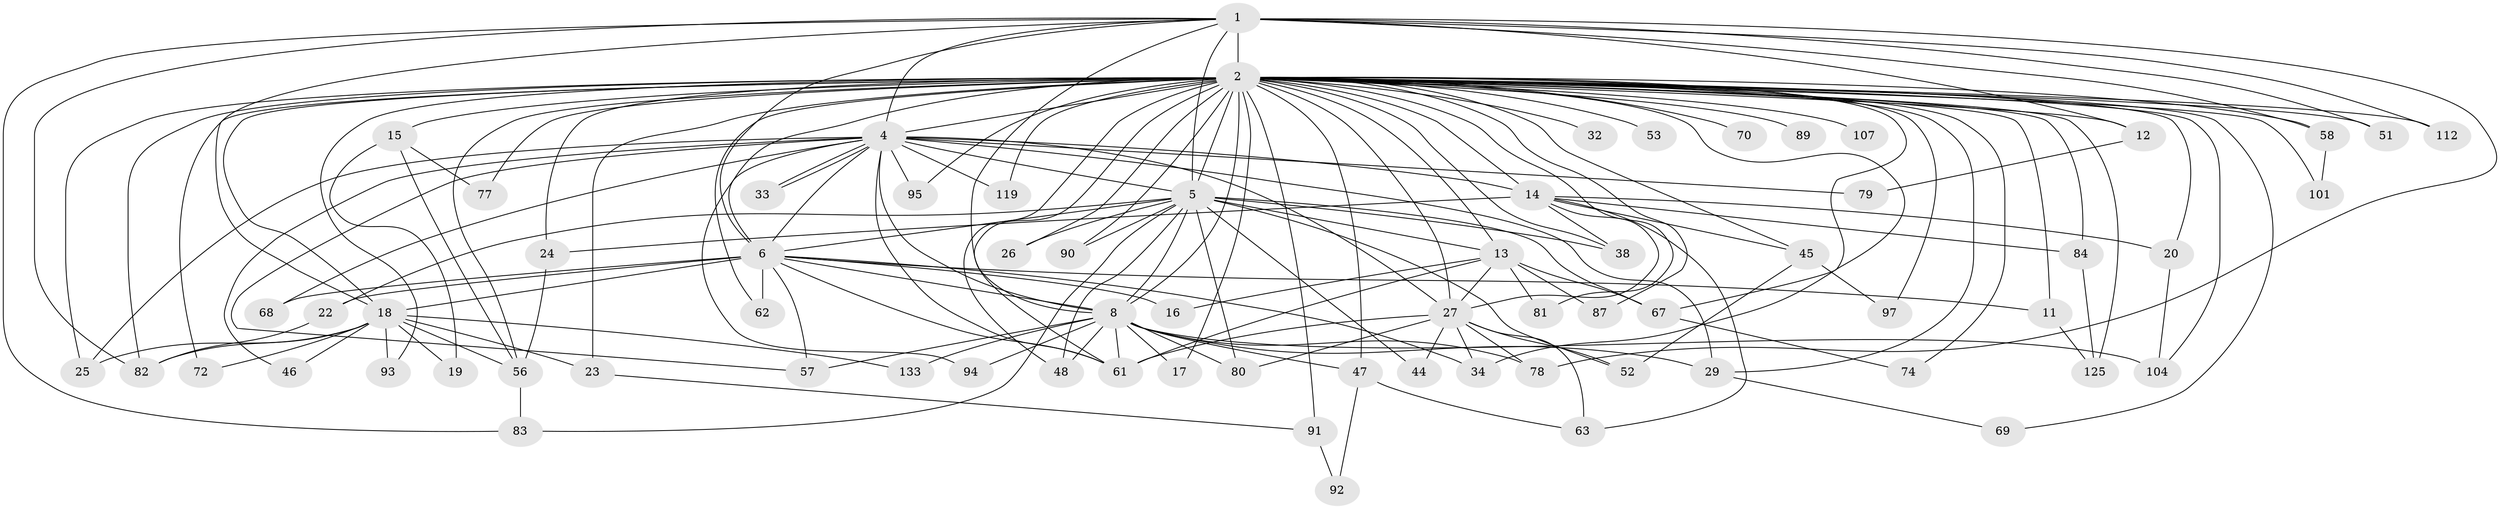 // original degree distribution, {22: 0.006993006993006993, 20: 0.006993006993006993, 16: 0.006993006993006993, 23: 0.006993006993006993, 25: 0.013986013986013986, 19: 0.006993006993006993, 35: 0.006993006993006993, 26: 0.006993006993006993, 32: 0.006993006993006993, 5: 0.04195804195804196, 3: 0.23076923076923078, 10: 0.013986013986013986, 2: 0.5384615384615384, 11: 0.006993006993006993, 4: 0.07692307692307693, 9: 0.006993006993006993, 6: 0.013986013986013986}
// Generated by graph-tools (version 1.1) at 2025/17/03/04/25 18:17:37]
// undirected, 71 vertices, 164 edges
graph export_dot {
graph [start="1"]
  node [color=gray90,style=filled];
  1 [super="+55"];
  2 [super="+50+3+9+120+123+71"];
  4 [super="+106+28"];
  5 [super="+36+115+35+21+31+42+129+59+64+66"];
  6 [super="+65+40"];
  8;
  11;
  12;
  13;
  14 [super="+98"];
  15;
  16;
  17;
  18 [super="+43"];
  19;
  20;
  22;
  23;
  24;
  25;
  26;
  27 [super="+75+30+96"];
  29;
  32;
  33;
  34 [super="+124"];
  38 [super="+105"];
  44;
  45;
  46;
  47;
  48 [super="+143+100"];
  51 [super="+86"];
  52;
  53;
  56 [super="+135+88"];
  57 [super="+139"];
  58 [super="+60"];
  61 [super="+110+138+128+99"];
  62;
  63 [super="+116"];
  67 [super="+73"];
  68;
  69;
  70;
  72 [super="+76"];
  74;
  77;
  78 [super="+114"];
  79;
  80 [super="+127"];
  81;
  82 [super="+102"];
  83;
  84;
  87;
  89 [super="+134"];
  90;
  91;
  92;
  93;
  94;
  95;
  97;
  101;
  104 [super="+132"];
  107;
  112 [super="+118"];
  119;
  125 [super="+137"];
  133 [super="+136"];
  1 -- 2 [weight=6];
  1 -- 4 [weight=2];
  1 -- 5 [weight=2];
  1 -- 6 [weight=2];
  1 -- 8;
  1 -- 12;
  1 -- 18 [weight=2];
  1 -- 58 [weight=2];
  1 -- 78;
  1 -- 82;
  1 -- 83;
  1 -- 112;
  1 -- 51;
  2 -- 4 [weight=5];
  2 -- 5 [weight=9];
  2 -- 6 [weight=5];
  2 -- 8 [weight=6];
  2 -- 18;
  2 -- 47;
  2 -- 67 [weight=3];
  2 -- 90;
  2 -- 97;
  2 -- 69;
  2 -- 70 [weight=2];
  2 -- 72 [weight=2];
  2 -- 13;
  2 -- 14 [weight=2];
  2 -- 74;
  2 -- 17;
  2 -- 84;
  2 -- 87;
  2 -- 89 [weight=3];
  2 -- 26;
  2 -- 29;
  2 -- 95;
  2 -- 32 [weight=3];
  2 -- 104;
  2 -- 45;
  2 -- 48 [weight=3];
  2 -- 112 [weight=2];
  2 -- 119;
  2 -- 58;
  2 -- 11 [weight=2];
  2 -- 12;
  2 -- 15 [weight=2];
  2 -- 20;
  2 -- 23;
  2 -- 24;
  2 -- 25;
  2 -- 27 [weight=2];
  2 -- 34;
  2 -- 38;
  2 -- 51;
  2 -- 53;
  2 -- 56;
  2 -- 62;
  2 -- 77;
  2 -- 81;
  2 -- 91;
  2 -- 93;
  2 -- 101;
  2 -- 107;
  2 -- 125;
  2 -- 82;
  2 -- 61;
  4 -- 5;
  4 -- 6;
  4 -- 8 [weight=2];
  4 -- 25;
  4 -- 27;
  4 -- 29;
  4 -- 33;
  4 -- 33;
  4 -- 46;
  4 -- 68;
  4 -- 95;
  4 -- 119;
  4 -- 61;
  4 -- 57;
  4 -- 14;
  4 -- 94;
  4 -- 79;
  5 -- 6;
  5 -- 8 [weight=3];
  5 -- 13 [weight=3];
  5 -- 22;
  5 -- 26 [weight=2];
  5 -- 90;
  5 -- 67;
  5 -- 38;
  5 -- 83;
  5 -- 44;
  5 -- 80;
  5 -- 52;
  5 -- 48;
  6 -- 8;
  6 -- 16;
  6 -- 22;
  6 -- 34;
  6 -- 57;
  6 -- 61;
  6 -- 62;
  6 -- 68;
  6 -- 11 [weight=2];
  6 -- 18;
  8 -- 17;
  8 -- 29;
  8 -- 47;
  8 -- 57;
  8 -- 78;
  8 -- 80;
  8 -- 94;
  8 -- 104;
  8 -- 133 [weight=2];
  8 -- 61;
  8 -- 48;
  11 -- 125;
  12 -- 79;
  13 -- 16;
  13 -- 61;
  13 -- 67;
  13 -- 81;
  13 -- 87;
  13 -- 27;
  14 -- 20;
  14 -- 24;
  14 -- 45;
  14 -- 63;
  14 -- 84;
  14 -- 38;
  14 -- 27;
  15 -- 19;
  15 -- 56;
  15 -- 77;
  18 -- 19;
  18 -- 23;
  18 -- 46;
  18 -- 82;
  18 -- 93;
  18 -- 133;
  18 -- 25;
  18 -- 72;
  18 -- 56;
  20 -- 104;
  22 -- 82;
  23 -- 91;
  24 -- 56;
  27 -- 34;
  27 -- 44;
  27 -- 78;
  27 -- 80;
  27 -- 52;
  27 -- 61;
  27 -- 63;
  29 -- 69;
  45 -- 52;
  45 -- 97;
  47 -- 92;
  47 -- 63;
  56 -- 83;
  58 -- 101;
  67 -- 74;
  84 -- 125;
  91 -- 92;
}
